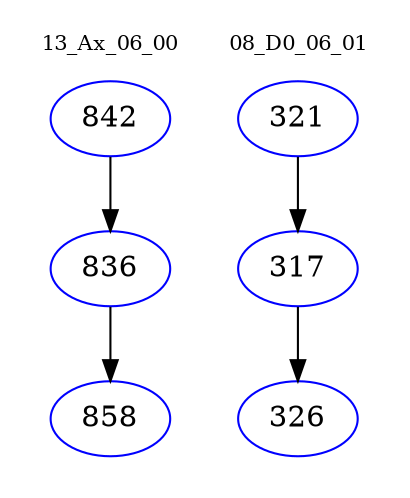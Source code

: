 digraph{
subgraph cluster_0 {
color = white
label = "13_Ax_06_00";
fontsize=10;
T0_842 [label="842", color="blue"]
T0_842 -> T0_836 [color="black"]
T0_836 [label="836", color="blue"]
T0_836 -> T0_858 [color="black"]
T0_858 [label="858", color="blue"]
}
subgraph cluster_1 {
color = white
label = "08_D0_06_01";
fontsize=10;
T1_321 [label="321", color="blue"]
T1_321 -> T1_317 [color="black"]
T1_317 [label="317", color="blue"]
T1_317 -> T1_326 [color="black"]
T1_326 [label="326", color="blue"]
}
}
